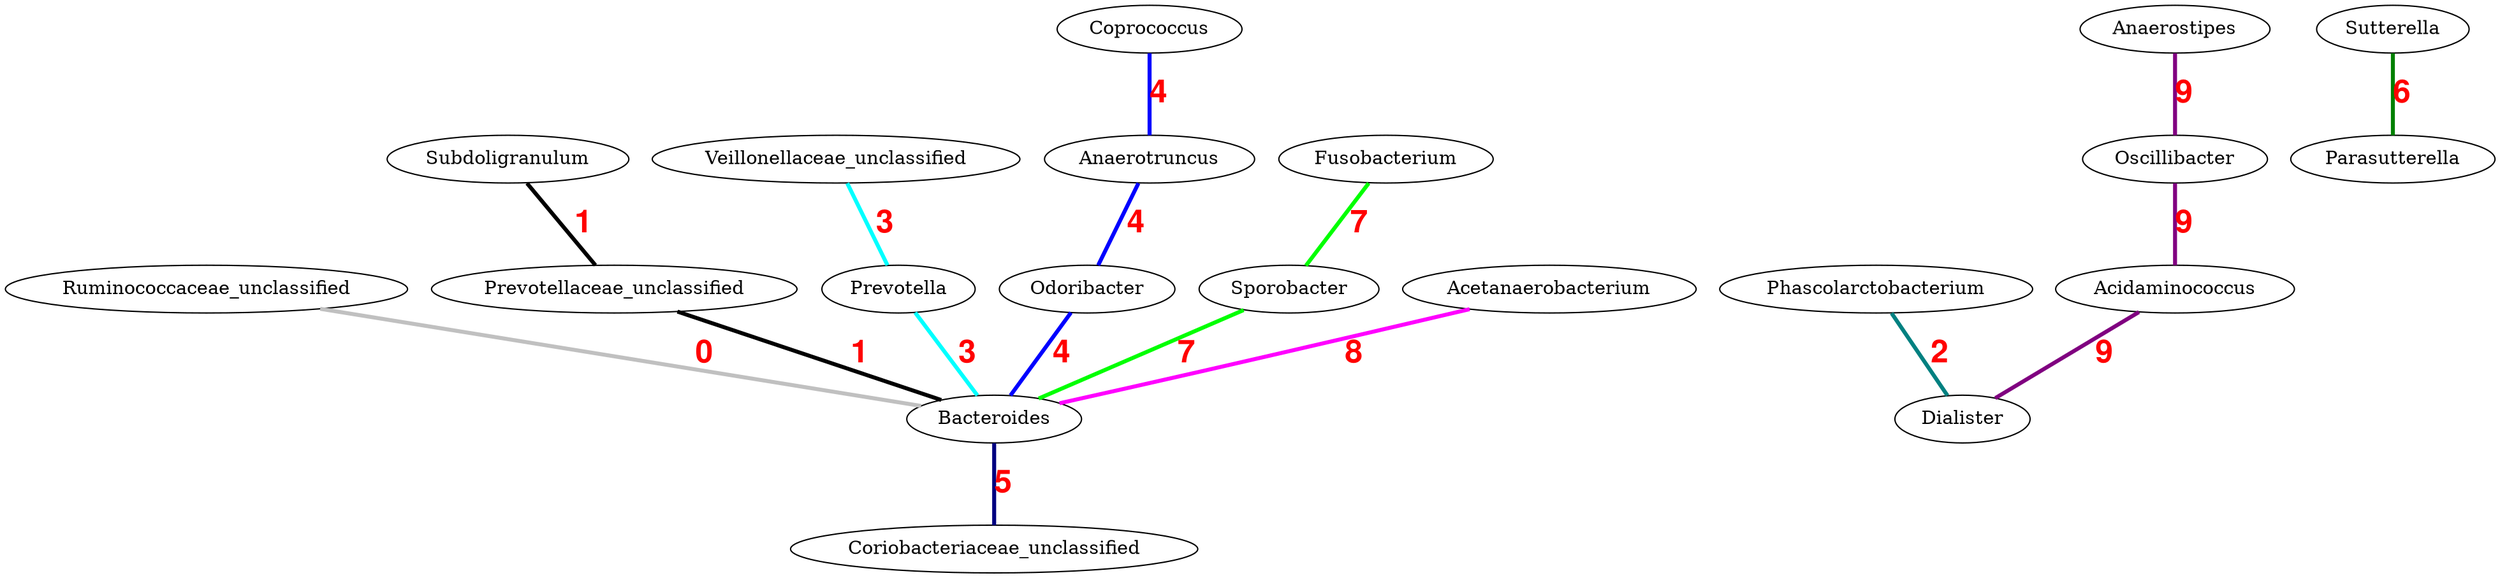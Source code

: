 graph G { 


	//Pattern: 0
	Ruminococcaceae_unclassified
	Bacteroides
	edge [color="#c0c0c0", penwidth=3, label="0", fontcolor="red", fontname="Helvetica bold", fontsize=24]
	Ruminococcaceae_unclassified -- Bacteroides

	//Pattern: 1
	Subdoligranulum
	Prevotellaceae_unclassified
	Bacteroides
	edge [color="#000000", penwidth=3, label="1", fontcolor="red", fontname="Helvetica bold", fontsize=24]
	Subdoligranulum -- Prevotellaceae_unclassified -- Bacteroides

	//Pattern: 2
	Phascolarctobacterium
	Dialister
	edge [color="#008080", penwidth=3, label="2", fontcolor="red", fontname="Helvetica bold", fontsize=24]
	Phascolarctobacterium -- Dialister

	//Pattern: 3
	Veillonellaceae_unclassified
	Prevotella
	Bacteroides
	edge [color="#00ffff", penwidth=3, label="3", fontcolor="red", fontname="Helvetica bold", fontsize=24]
	Veillonellaceae_unclassified -- Prevotella -- Bacteroides

	//Pattern: 4
	Coprococcus
	Anaerotruncus
	Odoribacter
	Bacteroides
	edge [color="#0000ff", penwidth=3, label="4", fontcolor="red", fontname="Helvetica bold", fontsize=24]
	Coprococcus -- Anaerotruncus -- Odoribacter -- Bacteroides

	//Pattern: 5
	Bacteroides
	Coriobacteriaceae_unclassified
	edge [color="#000080", penwidth=3, label="5", fontcolor="red", fontname="Helvetica bold", fontsize=24]
	Bacteroides -- Coriobacteriaceae_unclassified

	//Pattern: 6
	Sutterella
	Parasutterella
	edge [color="#008000", penwidth=3, label="6", fontcolor="red", fontname="Helvetica bold", fontsize=24]
	Sutterella -- Parasutterella

	//Pattern: 7
	Fusobacterium
	Sporobacter
	Bacteroides
	edge [color="#00ff00", penwidth=3, label="7", fontcolor="red", fontname="Helvetica bold", fontsize=24]
	Fusobacterium -- Sporobacter -- Bacteroides

	//Pattern: 8
	Acetanaerobacterium
	Bacteroides
	edge [color="#ff00ff", penwidth=3, label="8", fontcolor="red", fontname="Helvetica bold", fontsize=24]
	Acetanaerobacterium -- Bacteroides

	//Pattern: 9
	Anaerostipes
	Oscillibacter
	Acidaminococcus
	Dialister
	edge [color="#800080", penwidth=3, label="9", fontcolor="red", fontname="Helvetica bold", fontsize=24]
	Anaerostipes -- Oscillibacter -- Acidaminococcus -- Dialister}
